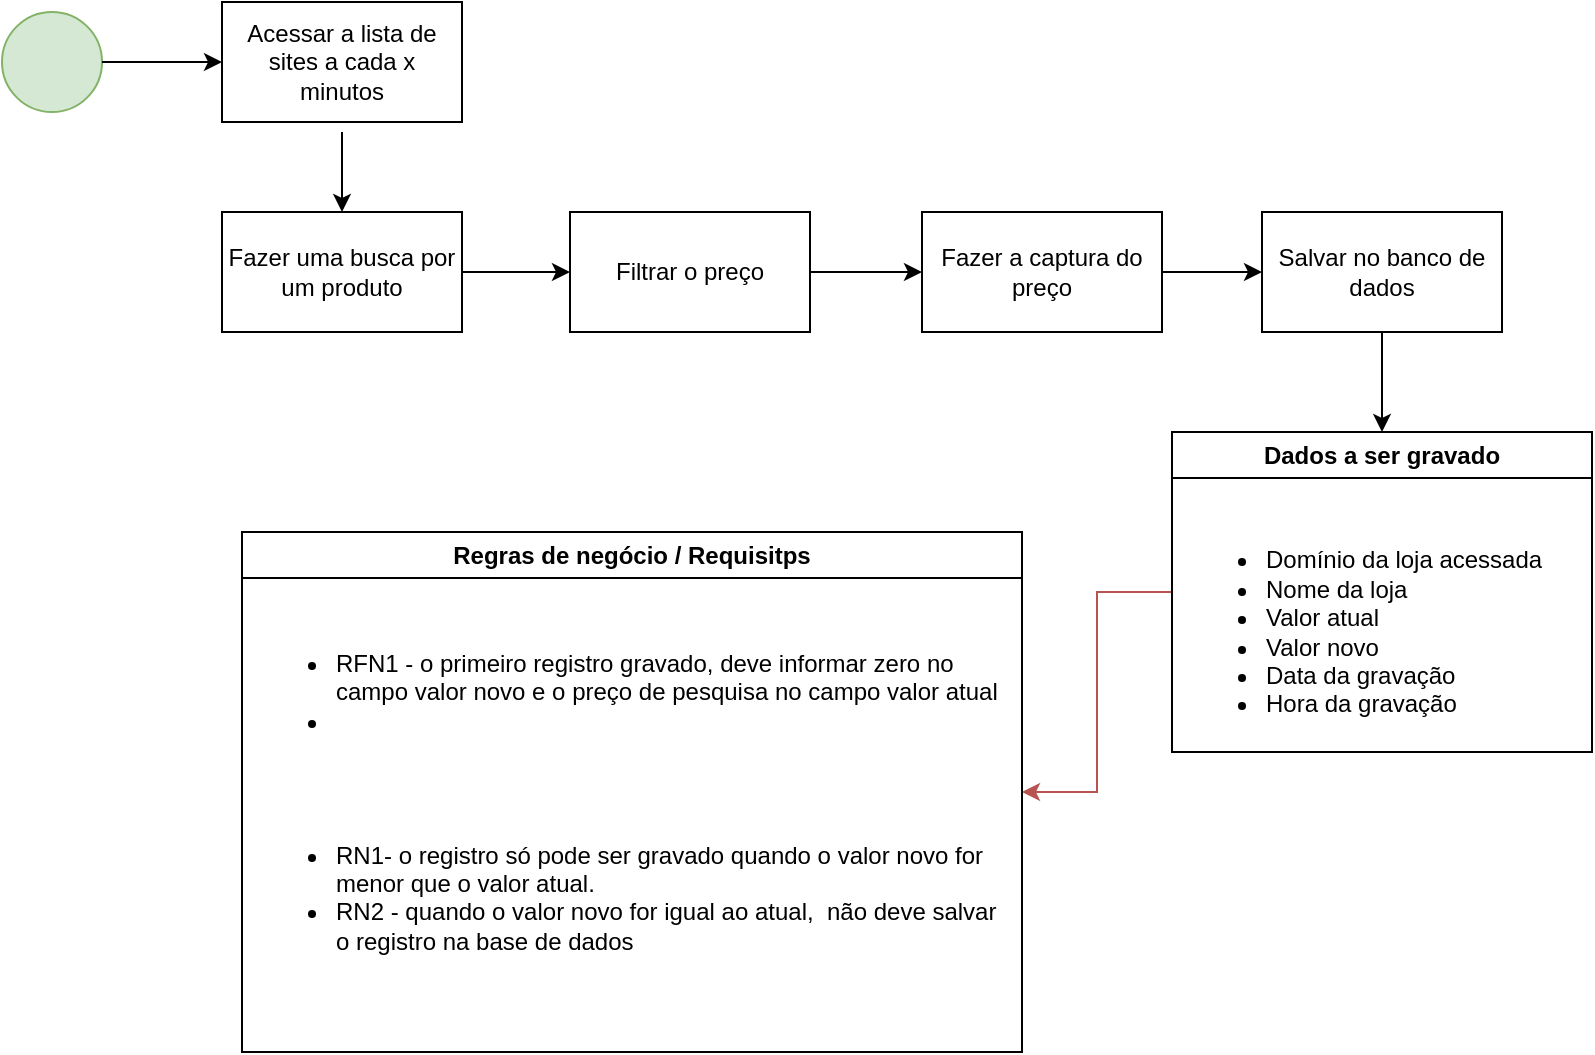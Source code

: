 <mxfile version="21.1.4" type="github">
  <diagram name="Página-1" id="nprm7sruLtdzTOHmmzYV">
    <mxGraphModel dx="1434" dy="707" grid="1" gridSize="10" guides="1" tooltips="1" connect="1" arrows="1" fold="1" page="1" pageScale="1" pageWidth="827" pageHeight="1169" math="0" shadow="0">
      <root>
        <mxCell id="0" />
        <mxCell id="1" parent="0" />
        <mxCell id="MriIZT0bFitw7LXNy0AU-2" value="" style="ellipse;whiteSpace=wrap;html=1;aspect=fixed;fillColor=#d5e8d4;strokeColor=#82b366;" parent="1" vertex="1">
          <mxGeometry x="10" y="60" width="50" height="50" as="geometry" />
        </mxCell>
        <mxCell id="MriIZT0bFitw7LXNy0AU-3" value="" style="endArrow=classic;html=1;rounded=0;exitX=1;exitY=0.5;exitDx=0;exitDy=0;" parent="1" source="MriIZT0bFitw7LXNy0AU-2" target="MriIZT0bFitw7LXNy0AU-4" edge="1">
          <mxGeometry width="50" height="50" relative="1" as="geometry">
            <mxPoint x="390" y="420" as="sourcePoint" />
            <mxPoint x="130" y="85" as="targetPoint" />
          </mxGeometry>
        </mxCell>
        <mxCell id="MriIZT0bFitw7LXNy0AU-4" value="&lt;font style=&quot;vertical-align: inherit;&quot;&gt;&lt;font style=&quot;vertical-align: inherit;&quot;&gt;&lt;font style=&quot;vertical-align: inherit;&quot;&gt;&lt;font style=&quot;vertical-align: inherit;&quot;&gt;&lt;font style=&quot;vertical-align: inherit;&quot;&gt;&lt;font style=&quot;vertical-align: inherit;&quot;&gt;Acessar a lista de sites a cada x minutos&lt;/font&gt;&lt;/font&gt;&lt;/font&gt;&lt;/font&gt;&lt;/font&gt;&lt;/font&gt;" style="rounded=0;whiteSpace=wrap;html=1;" parent="1" vertex="1">
          <mxGeometry x="120" y="55" width="120" height="60" as="geometry" />
        </mxCell>
        <mxCell id="MriIZT0bFitw7LXNy0AU-5" value="" style="endArrow=classic;html=1;rounded=0;entryX=0.5;entryY=0;entryDx=0;entryDy=0;" parent="1" target="MriIZT0bFitw7LXNy0AU-6" edge="1">
          <mxGeometry width="50" height="50" relative="1" as="geometry">
            <mxPoint x="180" y="120" as="sourcePoint" />
            <mxPoint x="320" y="85" as="targetPoint" />
          </mxGeometry>
        </mxCell>
        <mxCell id="MriIZT0bFitw7LXNy0AU-9" style="edgeStyle=orthogonalEdgeStyle;rounded=0;orthogonalLoop=1;jettySize=auto;html=1;entryX=0;entryY=0.5;entryDx=0;entryDy=0;" parent="1" source="MriIZT0bFitw7LXNy0AU-6" target="MriIZT0bFitw7LXNy0AU-8" edge="1">
          <mxGeometry relative="1" as="geometry">
            <mxPoint x="520" y="85" as="targetPoint" />
          </mxGeometry>
        </mxCell>
        <mxCell id="MriIZT0bFitw7LXNy0AU-6" value="&lt;font style=&quot;vertical-align: inherit;&quot;&gt;&lt;font style=&quot;vertical-align: inherit;&quot;&gt;&lt;font style=&quot;vertical-align: inherit;&quot;&gt;&lt;font style=&quot;vertical-align: inherit;&quot;&gt;&lt;font style=&quot;vertical-align: inherit;&quot;&gt;&lt;font style=&quot;vertical-align: inherit;&quot;&gt;Fazer uma busca por um produto&lt;/font&gt;&lt;/font&gt;&lt;/font&gt;&lt;/font&gt;&lt;/font&gt;&lt;/font&gt;" style="rounded=0;whiteSpace=wrap;html=1;" parent="1" vertex="1">
          <mxGeometry x="120" y="160" width="120" height="60" as="geometry" />
        </mxCell>
        <mxCell id="MriIZT0bFitw7LXNy0AU-12" value="" style="edgeStyle=orthogonalEdgeStyle;rounded=0;orthogonalLoop=1;jettySize=auto;html=1;" parent="1" source="MriIZT0bFitw7LXNy0AU-8" target="MriIZT0bFitw7LXNy0AU-11" edge="1">
          <mxGeometry relative="1" as="geometry" />
        </mxCell>
        <mxCell id="MriIZT0bFitw7LXNy0AU-8" value="Filtrar o preço" style="rounded=0;whiteSpace=wrap;html=1;" parent="1" vertex="1">
          <mxGeometry x="294" y="160" width="120" height="60" as="geometry" />
        </mxCell>
        <mxCell id="MriIZT0bFitw7LXNy0AU-14" value="" style="edgeStyle=orthogonalEdgeStyle;rounded=0;orthogonalLoop=1;jettySize=auto;html=1;" parent="1" source="MriIZT0bFitw7LXNy0AU-11" target="MriIZT0bFitw7LXNy0AU-13" edge="1">
          <mxGeometry relative="1" as="geometry" />
        </mxCell>
        <mxCell id="MriIZT0bFitw7LXNy0AU-11" value="Fazer a captura do preço" style="rounded=0;whiteSpace=wrap;html=1;" parent="1" vertex="1">
          <mxGeometry x="470" y="160" width="120" height="60" as="geometry" />
        </mxCell>
        <mxCell id="MriIZT0bFitw7LXNy0AU-17" value="" style="edgeStyle=orthogonalEdgeStyle;rounded=0;orthogonalLoop=1;jettySize=auto;html=1;entryX=0.5;entryY=0;entryDx=0;entryDy=0;" parent="1" source="MriIZT0bFitw7LXNy0AU-13" target="MriIZT0bFitw7LXNy0AU-15" edge="1">
          <mxGeometry relative="1" as="geometry">
            <mxPoint x="760" y="280" as="targetPoint" />
          </mxGeometry>
        </mxCell>
        <mxCell id="MriIZT0bFitw7LXNy0AU-13" value="&lt;font style=&quot;vertical-align: inherit;&quot;&gt;&lt;font style=&quot;vertical-align: inherit;&quot;&gt;&lt;font style=&quot;vertical-align: inherit;&quot;&gt;&lt;font style=&quot;vertical-align: inherit;&quot;&gt;&lt;font style=&quot;vertical-align: inherit;&quot;&gt;&lt;font style=&quot;vertical-align: inherit;&quot;&gt;Salvar no banco de dados&lt;/font&gt;&lt;/font&gt;&lt;/font&gt;&lt;/font&gt;&lt;/font&gt;&lt;/font&gt;" style="rounded=0;whiteSpace=wrap;html=1;" parent="1" vertex="1">
          <mxGeometry x="640" y="160" width="120" height="60" as="geometry" />
        </mxCell>
        <mxCell id="MriIZT0bFitw7LXNy0AU-32" value="" style="edgeStyle=orthogonalEdgeStyle;rounded=0;orthogonalLoop=1;jettySize=auto;html=1;entryX=1;entryY=0.5;entryDx=0;entryDy=0;fillColor=#f8cecc;strokeColor=#b85450;" parent="1" source="MriIZT0bFitw7LXNy0AU-15" target="MriIZT0bFitw7LXNy0AU-29" edge="1">
          <mxGeometry relative="1" as="geometry" />
        </mxCell>
        <mxCell id="MriIZT0bFitw7LXNy0AU-15" value="&lt;font style=&quot;vertical-align: inherit;&quot;&gt;&lt;font style=&quot;vertical-align: inherit;&quot;&gt;Dados a ser gravado&lt;/font&gt;&lt;/font&gt;" style="swimlane;whiteSpace=wrap;html=1;" parent="1" vertex="1">
          <mxGeometry x="595" y="270" width="210" height="160" as="geometry" />
        </mxCell>
        <mxCell id="MriIZT0bFitw7LXNy0AU-28" value="&lt;ul&gt;&lt;li style=&quot;border-color: var(--border-color);&quot;&gt;Domínio da loja acessada&lt;/li&gt;&lt;li style=&quot;border-color: var(--border-color);&quot;&gt;Nome da loja&lt;/li&gt;&lt;li style=&quot;border-color: var(--border-color);&quot;&gt;Valor atual&lt;/li&gt;&lt;li style=&quot;border-color: var(--border-color);&quot;&gt;Valor novo&lt;/li&gt;&lt;li style=&quot;border-color: var(--border-color);&quot;&gt;Data da gravação&lt;/li&gt;&lt;li style=&quot;border-color: var(--border-color);&quot;&gt;Hora da gravação&lt;/li&gt;&lt;/ul&gt;" style="text;strokeColor=none;fillColor=none;html=1;whiteSpace=wrap;verticalAlign=middle;overflow=hidden;" parent="MriIZT0bFitw7LXNy0AU-15" vertex="1">
          <mxGeometry x="5" y="40" width="190" height="120" as="geometry" />
        </mxCell>
        <mxCell id="MriIZT0bFitw7LXNy0AU-29" value="Regras de negócio / Requisitps" style="swimlane;whiteSpace=wrap;html=1;startSize=23;" parent="1" vertex="1">
          <mxGeometry x="130" y="320" width="390" height="260" as="geometry" />
        </mxCell>
        <mxCell id="MriIZT0bFitw7LXNy0AU-30" value="&lt;ul&gt;&lt;li&gt;RFN1 - o primeiro registro gravado, deve informar zero no campo valor novo e o preço de pesquisa no campo valor atual&lt;/li&gt;&lt;li&gt;&lt;br&gt;&lt;/li&gt;&lt;/ul&gt;" style="text;strokeColor=none;fillColor=none;html=1;whiteSpace=wrap;verticalAlign=middle;overflow=hidden;" parent="MriIZT0bFitw7LXNy0AU-29" vertex="1">
          <mxGeometry x="5" y="40" width="380" height="80" as="geometry" />
        </mxCell>
        <mxCell id="MriIZT0bFitw7LXNy0AU-31" value="&lt;ul&gt;&lt;li&gt;RN1- o registro só pode ser gravado quando o valor novo for menor que o valor atual.&lt;/li&gt;&lt;li&gt;RN2 - quando o valor novo for igual ao atual,&amp;nbsp; não deve salvar o registro na base de dados&lt;/li&gt;&lt;/ul&gt;" style="text;strokeColor=none;fillColor=none;html=1;whiteSpace=wrap;verticalAlign=middle;overflow=hidden;" parent="MriIZT0bFitw7LXNy0AU-29" vertex="1">
          <mxGeometry x="5" y="140" width="380" height="80" as="geometry" />
        </mxCell>
      </root>
    </mxGraphModel>
  </diagram>
</mxfile>
